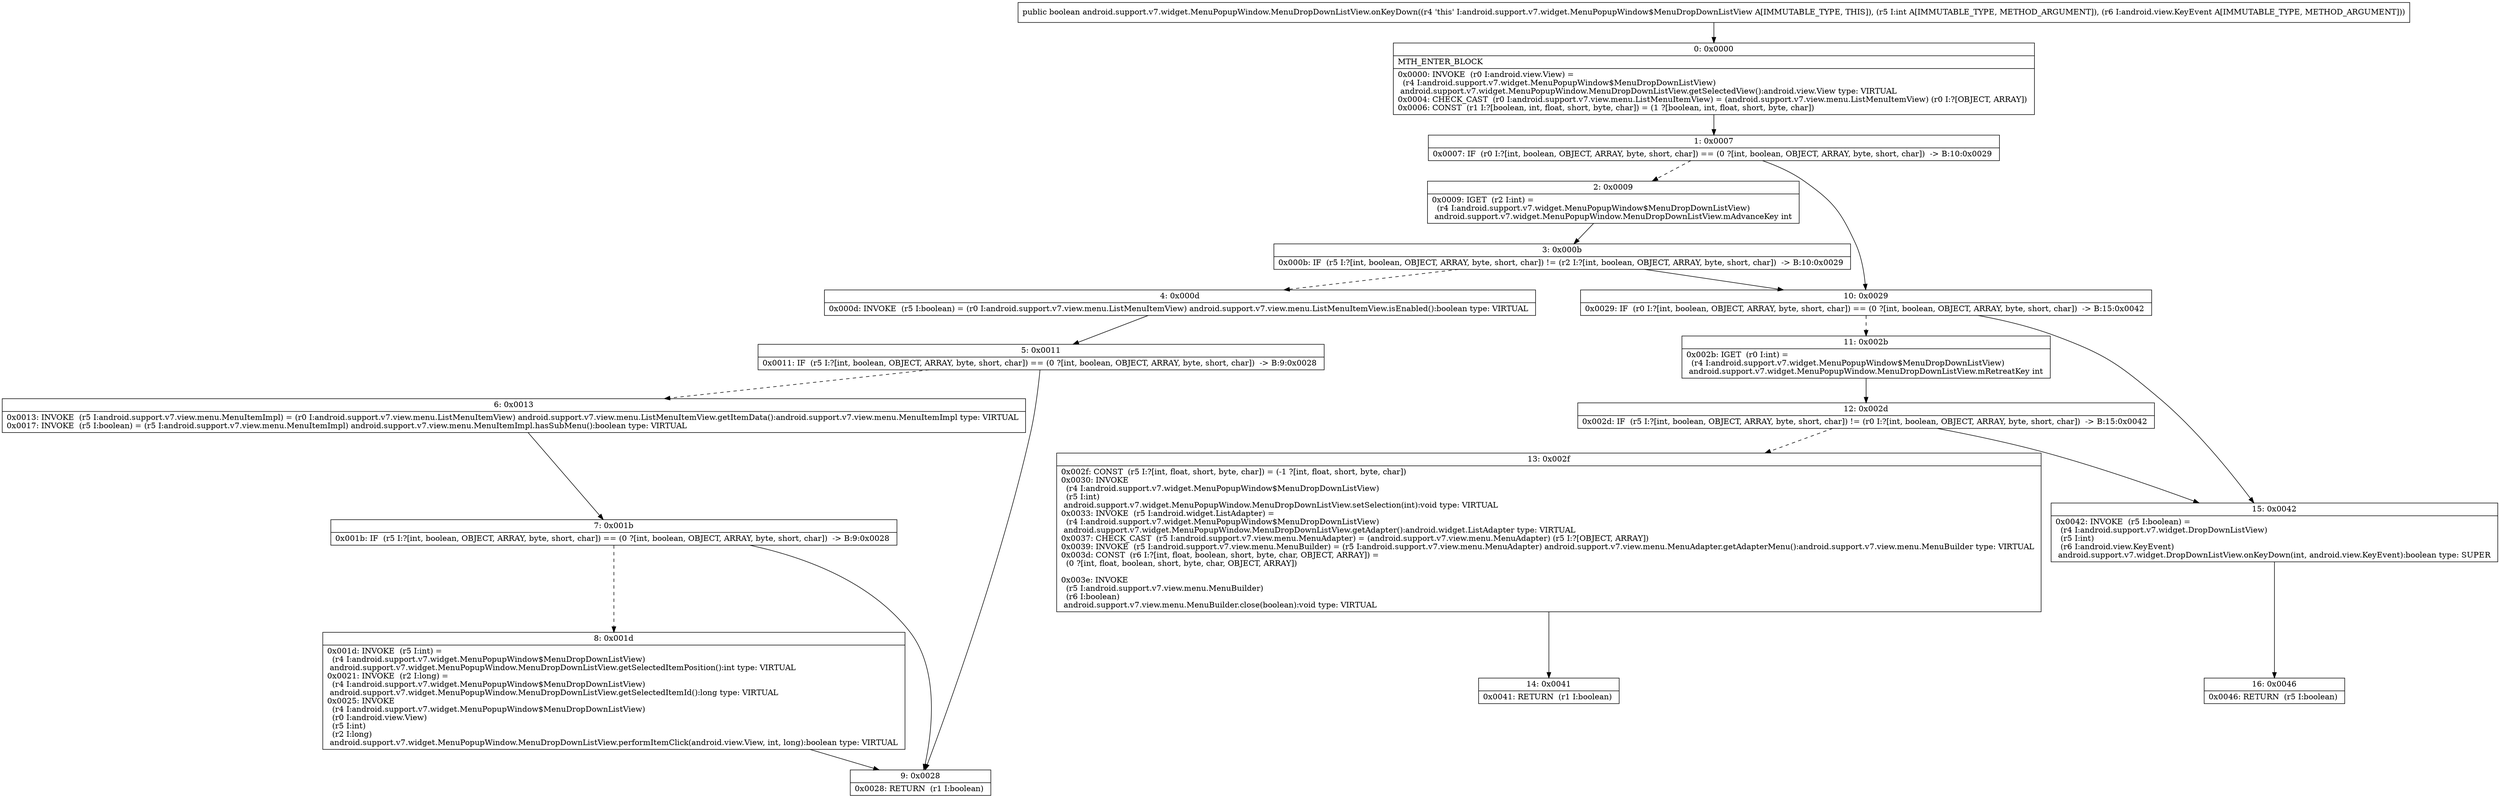 digraph "CFG forandroid.support.v7.widget.MenuPopupWindow.MenuDropDownListView.onKeyDown(ILandroid\/view\/KeyEvent;)Z" {
Node_0 [shape=record,label="{0\:\ 0x0000|MTH_ENTER_BLOCK\l|0x0000: INVOKE  (r0 I:android.view.View) = \l  (r4 I:android.support.v7.widget.MenuPopupWindow$MenuDropDownListView)\l android.support.v7.widget.MenuPopupWindow.MenuDropDownListView.getSelectedView():android.view.View type: VIRTUAL \l0x0004: CHECK_CAST  (r0 I:android.support.v7.view.menu.ListMenuItemView) = (android.support.v7.view.menu.ListMenuItemView) (r0 I:?[OBJECT, ARRAY]) \l0x0006: CONST  (r1 I:?[boolean, int, float, short, byte, char]) = (1 ?[boolean, int, float, short, byte, char]) \l}"];
Node_1 [shape=record,label="{1\:\ 0x0007|0x0007: IF  (r0 I:?[int, boolean, OBJECT, ARRAY, byte, short, char]) == (0 ?[int, boolean, OBJECT, ARRAY, byte, short, char])  \-\> B:10:0x0029 \l}"];
Node_2 [shape=record,label="{2\:\ 0x0009|0x0009: IGET  (r2 I:int) = \l  (r4 I:android.support.v7.widget.MenuPopupWindow$MenuDropDownListView)\l android.support.v7.widget.MenuPopupWindow.MenuDropDownListView.mAdvanceKey int \l}"];
Node_3 [shape=record,label="{3\:\ 0x000b|0x000b: IF  (r5 I:?[int, boolean, OBJECT, ARRAY, byte, short, char]) != (r2 I:?[int, boolean, OBJECT, ARRAY, byte, short, char])  \-\> B:10:0x0029 \l}"];
Node_4 [shape=record,label="{4\:\ 0x000d|0x000d: INVOKE  (r5 I:boolean) = (r0 I:android.support.v7.view.menu.ListMenuItemView) android.support.v7.view.menu.ListMenuItemView.isEnabled():boolean type: VIRTUAL \l}"];
Node_5 [shape=record,label="{5\:\ 0x0011|0x0011: IF  (r5 I:?[int, boolean, OBJECT, ARRAY, byte, short, char]) == (0 ?[int, boolean, OBJECT, ARRAY, byte, short, char])  \-\> B:9:0x0028 \l}"];
Node_6 [shape=record,label="{6\:\ 0x0013|0x0013: INVOKE  (r5 I:android.support.v7.view.menu.MenuItemImpl) = (r0 I:android.support.v7.view.menu.ListMenuItemView) android.support.v7.view.menu.ListMenuItemView.getItemData():android.support.v7.view.menu.MenuItemImpl type: VIRTUAL \l0x0017: INVOKE  (r5 I:boolean) = (r5 I:android.support.v7.view.menu.MenuItemImpl) android.support.v7.view.menu.MenuItemImpl.hasSubMenu():boolean type: VIRTUAL \l}"];
Node_7 [shape=record,label="{7\:\ 0x001b|0x001b: IF  (r5 I:?[int, boolean, OBJECT, ARRAY, byte, short, char]) == (0 ?[int, boolean, OBJECT, ARRAY, byte, short, char])  \-\> B:9:0x0028 \l}"];
Node_8 [shape=record,label="{8\:\ 0x001d|0x001d: INVOKE  (r5 I:int) = \l  (r4 I:android.support.v7.widget.MenuPopupWindow$MenuDropDownListView)\l android.support.v7.widget.MenuPopupWindow.MenuDropDownListView.getSelectedItemPosition():int type: VIRTUAL \l0x0021: INVOKE  (r2 I:long) = \l  (r4 I:android.support.v7.widget.MenuPopupWindow$MenuDropDownListView)\l android.support.v7.widget.MenuPopupWindow.MenuDropDownListView.getSelectedItemId():long type: VIRTUAL \l0x0025: INVOKE  \l  (r4 I:android.support.v7.widget.MenuPopupWindow$MenuDropDownListView)\l  (r0 I:android.view.View)\l  (r5 I:int)\l  (r2 I:long)\l android.support.v7.widget.MenuPopupWindow.MenuDropDownListView.performItemClick(android.view.View, int, long):boolean type: VIRTUAL \l}"];
Node_9 [shape=record,label="{9\:\ 0x0028|0x0028: RETURN  (r1 I:boolean) \l}"];
Node_10 [shape=record,label="{10\:\ 0x0029|0x0029: IF  (r0 I:?[int, boolean, OBJECT, ARRAY, byte, short, char]) == (0 ?[int, boolean, OBJECT, ARRAY, byte, short, char])  \-\> B:15:0x0042 \l}"];
Node_11 [shape=record,label="{11\:\ 0x002b|0x002b: IGET  (r0 I:int) = \l  (r4 I:android.support.v7.widget.MenuPopupWindow$MenuDropDownListView)\l android.support.v7.widget.MenuPopupWindow.MenuDropDownListView.mRetreatKey int \l}"];
Node_12 [shape=record,label="{12\:\ 0x002d|0x002d: IF  (r5 I:?[int, boolean, OBJECT, ARRAY, byte, short, char]) != (r0 I:?[int, boolean, OBJECT, ARRAY, byte, short, char])  \-\> B:15:0x0042 \l}"];
Node_13 [shape=record,label="{13\:\ 0x002f|0x002f: CONST  (r5 I:?[int, float, short, byte, char]) = (\-1 ?[int, float, short, byte, char]) \l0x0030: INVOKE  \l  (r4 I:android.support.v7.widget.MenuPopupWindow$MenuDropDownListView)\l  (r5 I:int)\l android.support.v7.widget.MenuPopupWindow.MenuDropDownListView.setSelection(int):void type: VIRTUAL \l0x0033: INVOKE  (r5 I:android.widget.ListAdapter) = \l  (r4 I:android.support.v7.widget.MenuPopupWindow$MenuDropDownListView)\l android.support.v7.widget.MenuPopupWindow.MenuDropDownListView.getAdapter():android.widget.ListAdapter type: VIRTUAL \l0x0037: CHECK_CAST  (r5 I:android.support.v7.view.menu.MenuAdapter) = (android.support.v7.view.menu.MenuAdapter) (r5 I:?[OBJECT, ARRAY]) \l0x0039: INVOKE  (r5 I:android.support.v7.view.menu.MenuBuilder) = (r5 I:android.support.v7.view.menu.MenuAdapter) android.support.v7.view.menu.MenuAdapter.getAdapterMenu():android.support.v7.view.menu.MenuBuilder type: VIRTUAL \l0x003d: CONST  (r6 I:?[int, float, boolean, short, byte, char, OBJECT, ARRAY]) = \l  (0 ?[int, float, boolean, short, byte, char, OBJECT, ARRAY])\l \l0x003e: INVOKE  \l  (r5 I:android.support.v7.view.menu.MenuBuilder)\l  (r6 I:boolean)\l android.support.v7.view.menu.MenuBuilder.close(boolean):void type: VIRTUAL \l}"];
Node_14 [shape=record,label="{14\:\ 0x0041|0x0041: RETURN  (r1 I:boolean) \l}"];
Node_15 [shape=record,label="{15\:\ 0x0042|0x0042: INVOKE  (r5 I:boolean) = \l  (r4 I:android.support.v7.widget.DropDownListView)\l  (r5 I:int)\l  (r6 I:android.view.KeyEvent)\l android.support.v7.widget.DropDownListView.onKeyDown(int, android.view.KeyEvent):boolean type: SUPER \l}"];
Node_16 [shape=record,label="{16\:\ 0x0046|0x0046: RETURN  (r5 I:boolean) \l}"];
MethodNode[shape=record,label="{public boolean android.support.v7.widget.MenuPopupWindow.MenuDropDownListView.onKeyDown((r4 'this' I:android.support.v7.widget.MenuPopupWindow$MenuDropDownListView A[IMMUTABLE_TYPE, THIS]), (r5 I:int A[IMMUTABLE_TYPE, METHOD_ARGUMENT]), (r6 I:android.view.KeyEvent A[IMMUTABLE_TYPE, METHOD_ARGUMENT])) }"];
MethodNode -> Node_0;
Node_0 -> Node_1;
Node_1 -> Node_2[style=dashed];
Node_1 -> Node_10;
Node_2 -> Node_3;
Node_3 -> Node_4[style=dashed];
Node_3 -> Node_10;
Node_4 -> Node_5;
Node_5 -> Node_6[style=dashed];
Node_5 -> Node_9;
Node_6 -> Node_7;
Node_7 -> Node_8[style=dashed];
Node_7 -> Node_9;
Node_8 -> Node_9;
Node_10 -> Node_11[style=dashed];
Node_10 -> Node_15;
Node_11 -> Node_12;
Node_12 -> Node_13[style=dashed];
Node_12 -> Node_15;
Node_13 -> Node_14;
Node_15 -> Node_16;
}

